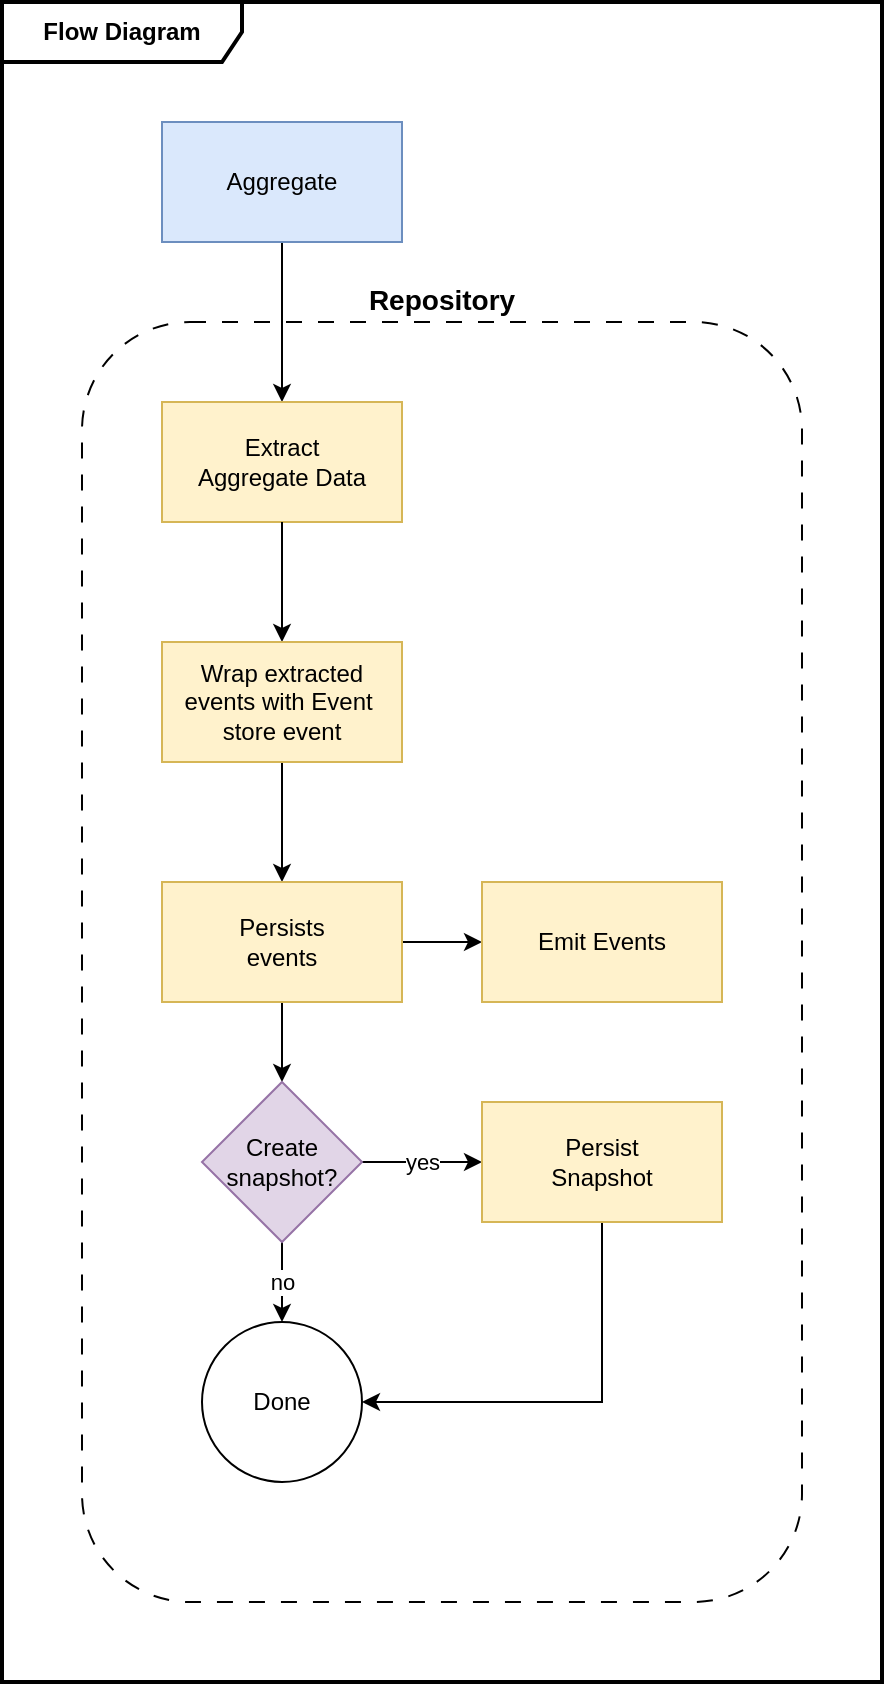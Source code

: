 <mxfile version="22.1.2" type="device">
  <diagram name="Page-1" id="IYQpp4S1XSdiVQhqarFW">
    <mxGraphModel dx="1098" dy="2280" grid="1" gridSize="10" guides="1" tooltips="1" connect="1" arrows="1" fold="1" page="1" pageScale="1" pageWidth="850" pageHeight="1100" math="0" shadow="0">
      <root>
        <mxCell id="0" />
        <mxCell id="1" parent="0" />
        <mxCell id="jhpEfanqhpTpWL9l5vz8-1" value="Repository" style="rounded=1;whiteSpace=wrap;html=1;dashed=1;dashPattern=8 8;gradientColor=default;fillColor=none;labelPosition=center;verticalLabelPosition=top;align=center;verticalAlign=bottom;fontStyle=1;fontSize=14;" vertex="1" parent="1">
          <mxGeometry x="560" y="-520" width="360" height="640" as="geometry" />
        </mxCell>
        <mxCell id="jhpEfanqhpTpWL9l5vz8-2" style="edgeStyle=orthogonalEdgeStyle;rounded=0;orthogonalLoop=1;jettySize=auto;html=1;exitX=0.5;exitY=1;exitDx=0;exitDy=0;entryX=0.5;entryY=0;entryDx=0;entryDy=0;" edge="1" parent="1" source="jhpEfanqhpTpWL9l5vz8-3" target="jhpEfanqhpTpWL9l5vz8-4">
          <mxGeometry relative="1" as="geometry" />
        </mxCell>
        <mxCell id="jhpEfanqhpTpWL9l5vz8-3" value="Aggregate" style="rounded=0;whiteSpace=wrap;html=1;fillColor=#dae8fc;strokeColor=#6c8ebf;" vertex="1" parent="1">
          <mxGeometry x="600" y="-620" width="120" height="60" as="geometry" />
        </mxCell>
        <mxCell id="jhpEfanqhpTpWL9l5vz8-4" value="Extract&lt;br&gt;Aggregate Data" style="rounded=0;whiteSpace=wrap;html=1;fillColor=#fff2cc;strokeColor=#d6b656;" vertex="1" parent="1">
          <mxGeometry x="600" y="-480" width="120" height="60" as="geometry" />
        </mxCell>
        <mxCell id="jhpEfanqhpTpWL9l5vz8-5" style="edgeStyle=orthogonalEdgeStyle;rounded=0;orthogonalLoop=1;jettySize=auto;html=1;entryX=0.5;entryY=0;entryDx=0;entryDy=0;exitX=0.5;exitY=1;exitDx=0;exitDy=0;" edge="1" parent="1" source="jhpEfanqhpTpWL9l5vz8-4" target="jhpEfanqhpTpWL9l5vz8-7">
          <mxGeometry relative="1" as="geometry">
            <mxPoint x="660" y="-300" as="sourcePoint" />
          </mxGeometry>
        </mxCell>
        <mxCell id="jhpEfanqhpTpWL9l5vz8-6" style="edgeStyle=orthogonalEdgeStyle;rounded=0;orthogonalLoop=1;jettySize=auto;html=1;exitX=0.5;exitY=1;exitDx=0;exitDy=0;" edge="1" parent="1" source="jhpEfanqhpTpWL9l5vz8-7" target="jhpEfanqhpTpWL9l5vz8-10">
          <mxGeometry relative="1" as="geometry" />
        </mxCell>
        <mxCell id="jhpEfanqhpTpWL9l5vz8-7" value="Wrap extracted events&amp;nbsp;with Event&amp;nbsp; store event" style="rounded=0;whiteSpace=wrap;html=1;fillColor=#fff2cc;strokeColor=#d6b656;" vertex="1" parent="1">
          <mxGeometry x="600" y="-360" width="120" height="60" as="geometry" />
        </mxCell>
        <mxCell id="jhpEfanqhpTpWL9l5vz8-8" style="edgeStyle=orthogonalEdgeStyle;rounded=0;orthogonalLoop=1;jettySize=auto;html=1;exitX=0.5;exitY=1;exitDx=0;exitDy=0;entryX=0.5;entryY=0;entryDx=0;entryDy=0;" edge="1" parent="1" source="jhpEfanqhpTpWL9l5vz8-10" target="jhpEfanqhpTpWL9l5vz8-13">
          <mxGeometry relative="1" as="geometry" />
        </mxCell>
        <mxCell id="jhpEfanqhpTpWL9l5vz8-9" style="edgeStyle=orthogonalEdgeStyle;rounded=0;orthogonalLoop=1;jettySize=auto;html=1;exitX=1;exitY=0.5;exitDx=0;exitDy=0;" edge="1" parent="1" source="jhpEfanqhpTpWL9l5vz8-10" target="jhpEfanqhpTpWL9l5vz8-17">
          <mxGeometry relative="1" as="geometry" />
        </mxCell>
        <mxCell id="jhpEfanqhpTpWL9l5vz8-10" value="Persists&lt;br&gt;events" style="rounded=0;whiteSpace=wrap;html=1;fillColor=#fff2cc;strokeColor=#d6b656;" vertex="1" parent="1">
          <mxGeometry x="600" y="-240" width="120" height="60" as="geometry" />
        </mxCell>
        <mxCell id="jhpEfanqhpTpWL9l5vz8-11" value="yes" style="edgeStyle=orthogonalEdgeStyle;rounded=0;orthogonalLoop=1;jettySize=auto;html=1;exitX=1;exitY=0.5;exitDx=0;exitDy=0;" edge="1" parent="1" source="jhpEfanqhpTpWL9l5vz8-13" target="jhpEfanqhpTpWL9l5vz8-15">
          <mxGeometry relative="1" as="geometry" />
        </mxCell>
        <mxCell id="jhpEfanqhpTpWL9l5vz8-12" value="no" style="edgeStyle=orthogonalEdgeStyle;rounded=0;orthogonalLoop=1;jettySize=auto;html=1;exitX=0.5;exitY=1;exitDx=0;exitDy=0;entryX=0.5;entryY=0;entryDx=0;entryDy=0;" edge="1" parent="1" source="jhpEfanqhpTpWL9l5vz8-13" target="jhpEfanqhpTpWL9l5vz8-16">
          <mxGeometry relative="1" as="geometry" />
        </mxCell>
        <mxCell id="jhpEfanqhpTpWL9l5vz8-13" value="Create snapshot?" style="rhombus;whiteSpace=wrap;html=1;fillColor=#e1d5e7;strokeColor=#9673a6;" vertex="1" parent="1">
          <mxGeometry x="620" y="-140" width="80" height="80" as="geometry" />
        </mxCell>
        <mxCell id="jhpEfanqhpTpWL9l5vz8-14" style="edgeStyle=orthogonalEdgeStyle;rounded=0;orthogonalLoop=1;jettySize=auto;html=1;exitX=0.5;exitY=1;exitDx=0;exitDy=0;entryX=1;entryY=0.5;entryDx=0;entryDy=0;" edge="1" parent="1" source="jhpEfanqhpTpWL9l5vz8-15" target="jhpEfanqhpTpWL9l5vz8-16">
          <mxGeometry relative="1" as="geometry" />
        </mxCell>
        <mxCell id="jhpEfanqhpTpWL9l5vz8-15" value="Persist&lt;br&gt;Snapshot" style="rounded=0;whiteSpace=wrap;html=1;fillColor=#fff2cc;strokeColor=#d6b656;" vertex="1" parent="1">
          <mxGeometry x="760" y="-130" width="120" height="60" as="geometry" />
        </mxCell>
        <mxCell id="jhpEfanqhpTpWL9l5vz8-16" value="Done" style="ellipse;whiteSpace=wrap;html=1;aspect=fixed;" vertex="1" parent="1">
          <mxGeometry x="620" y="-20" width="80" height="80" as="geometry" />
        </mxCell>
        <mxCell id="jhpEfanqhpTpWL9l5vz8-17" value="Emit Events" style="rounded=0;whiteSpace=wrap;html=1;fillColor=#fff2cc;strokeColor=#d6b656;" vertex="1" parent="1">
          <mxGeometry x="760" y="-240" width="120" height="60" as="geometry" />
        </mxCell>
        <mxCell id="jhpEfanqhpTpWL9l5vz8-18" value="Flow Diagram" style="shape=umlFrame;whiteSpace=wrap;html=1;pointerEvents=0;width=120;height=30;fontStyle=1;strokeWidth=2;" vertex="1" parent="1">
          <mxGeometry x="520" y="-680" width="440" height="840" as="geometry" />
        </mxCell>
      </root>
    </mxGraphModel>
  </diagram>
</mxfile>
